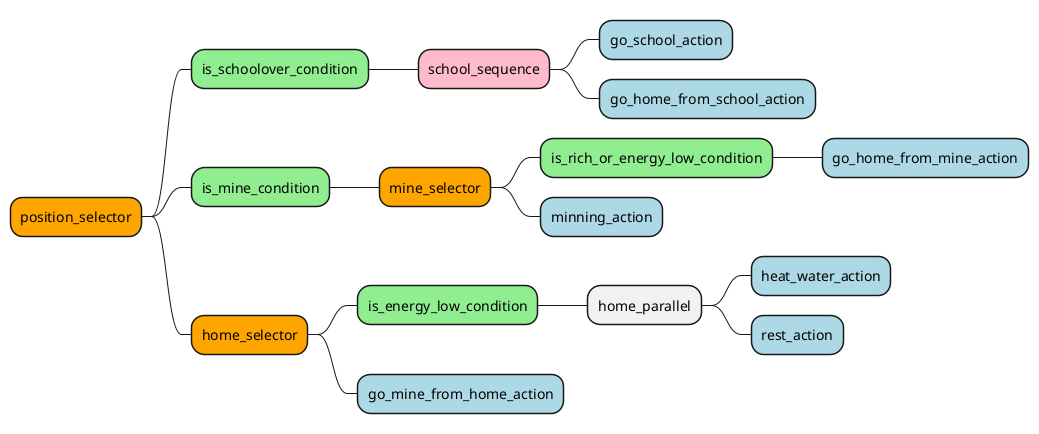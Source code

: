 @startmindmap

*[#Orange] position_selector
**[#lightgreen] is_schoolover_condition
***[#FFBBCC] school_sequence
****[#lightblue] go_school_action
****[#lightblue] go_home_from_school_action
**[#lightgreen] is_mine_condition
***[#Orange] mine_selector
****[#lightgreen] is_rich_or_energy_low_condition
*****[#lightblue] go_home_from_mine_action
****[#lightblue] minning_action
**[#Orange] home_selector
***[#lightgreen] is_energy_low_condition
**** home_parallel
*****[#lightblue] heat_water_action
*****[#lightblue] rest_action
***[#lightblue] go_mine_from_home_action

@endmindmap
